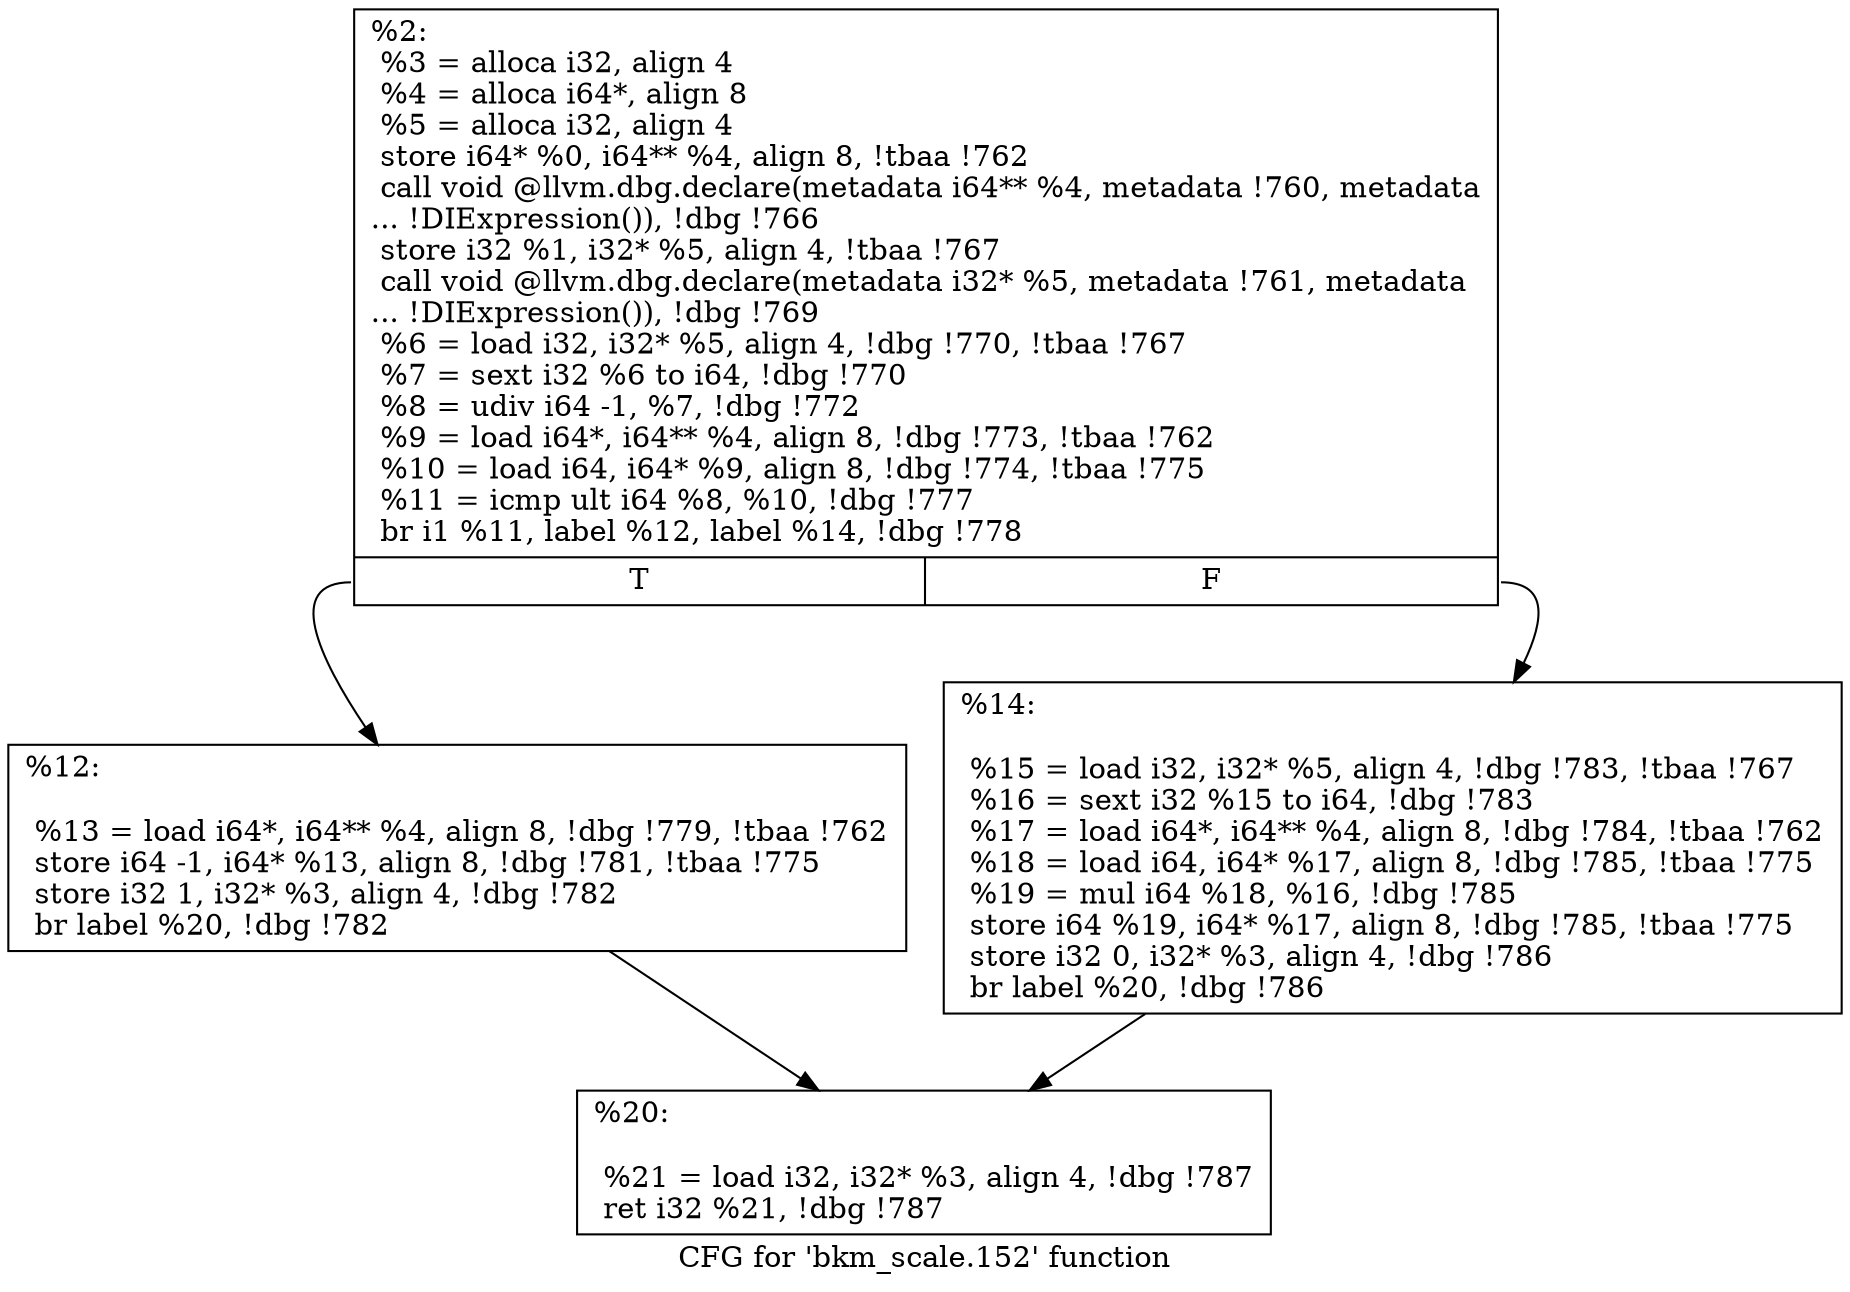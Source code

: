 digraph "CFG for 'bkm_scale.152' function" {
	label="CFG for 'bkm_scale.152' function";

	Node0xf3e820 [shape=record,label="{%2:\l  %3 = alloca i32, align 4\l  %4 = alloca i64*, align 8\l  %5 = alloca i32, align 4\l  store i64* %0, i64** %4, align 8, !tbaa !762\l  call void @llvm.dbg.declare(metadata i64** %4, metadata !760, metadata\l... !DIExpression()), !dbg !766\l  store i32 %1, i32* %5, align 4, !tbaa !767\l  call void @llvm.dbg.declare(metadata i32* %5, metadata !761, metadata\l... !DIExpression()), !dbg !769\l  %6 = load i32, i32* %5, align 4, !dbg !770, !tbaa !767\l  %7 = sext i32 %6 to i64, !dbg !770\l  %8 = udiv i64 -1, %7, !dbg !772\l  %9 = load i64*, i64** %4, align 8, !dbg !773, !tbaa !762\l  %10 = load i64, i64* %9, align 8, !dbg !774, !tbaa !775\l  %11 = icmp ult i64 %8, %10, !dbg !777\l  br i1 %11, label %12, label %14, !dbg !778\l|{<s0>T|<s1>F}}"];
	Node0xf3e820:s0 -> Node0xf3e900;
	Node0xf3e820:s1 -> Node0xf3e950;
	Node0xf3e900 [shape=record,label="{%12:\l\l  %13 = load i64*, i64** %4, align 8, !dbg !779, !tbaa !762\l  store i64 -1, i64* %13, align 8, !dbg !781, !tbaa !775\l  store i32 1, i32* %3, align 4, !dbg !782\l  br label %20, !dbg !782\l}"];
	Node0xf3e900 -> Node0xf3e9a0;
	Node0xf3e950 [shape=record,label="{%14:\l\l  %15 = load i32, i32* %5, align 4, !dbg !783, !tbaa !767\l  %16 = sext i32 %15 to i64, !dbg !783\l  %17 = load i64*, i64** %4, align 8, !dbg !784, !tbaa !762\l  %18 = load i64, i64* %17, align 8, !dbg !785, !tbaa !775\l  %19 = mul i64 %18, %16, !dbg !785\l  store i64 %19, i64* %17, align 8, !dbg !785, !tbaa !775\l  store i32 0, i32* %3, align 4, !dbg !786\l  br label %20, !dbg !786\l}"];
	Node0xf3e950 -> Node0xf3e9a0;
	Node0xf3e9a0 [shape=record,label="{%20:\l\l  %21 = load i32, i32* %3, align 4, !dbg !787\l  ret i32 %21, !dbg !787\l}"];
}
